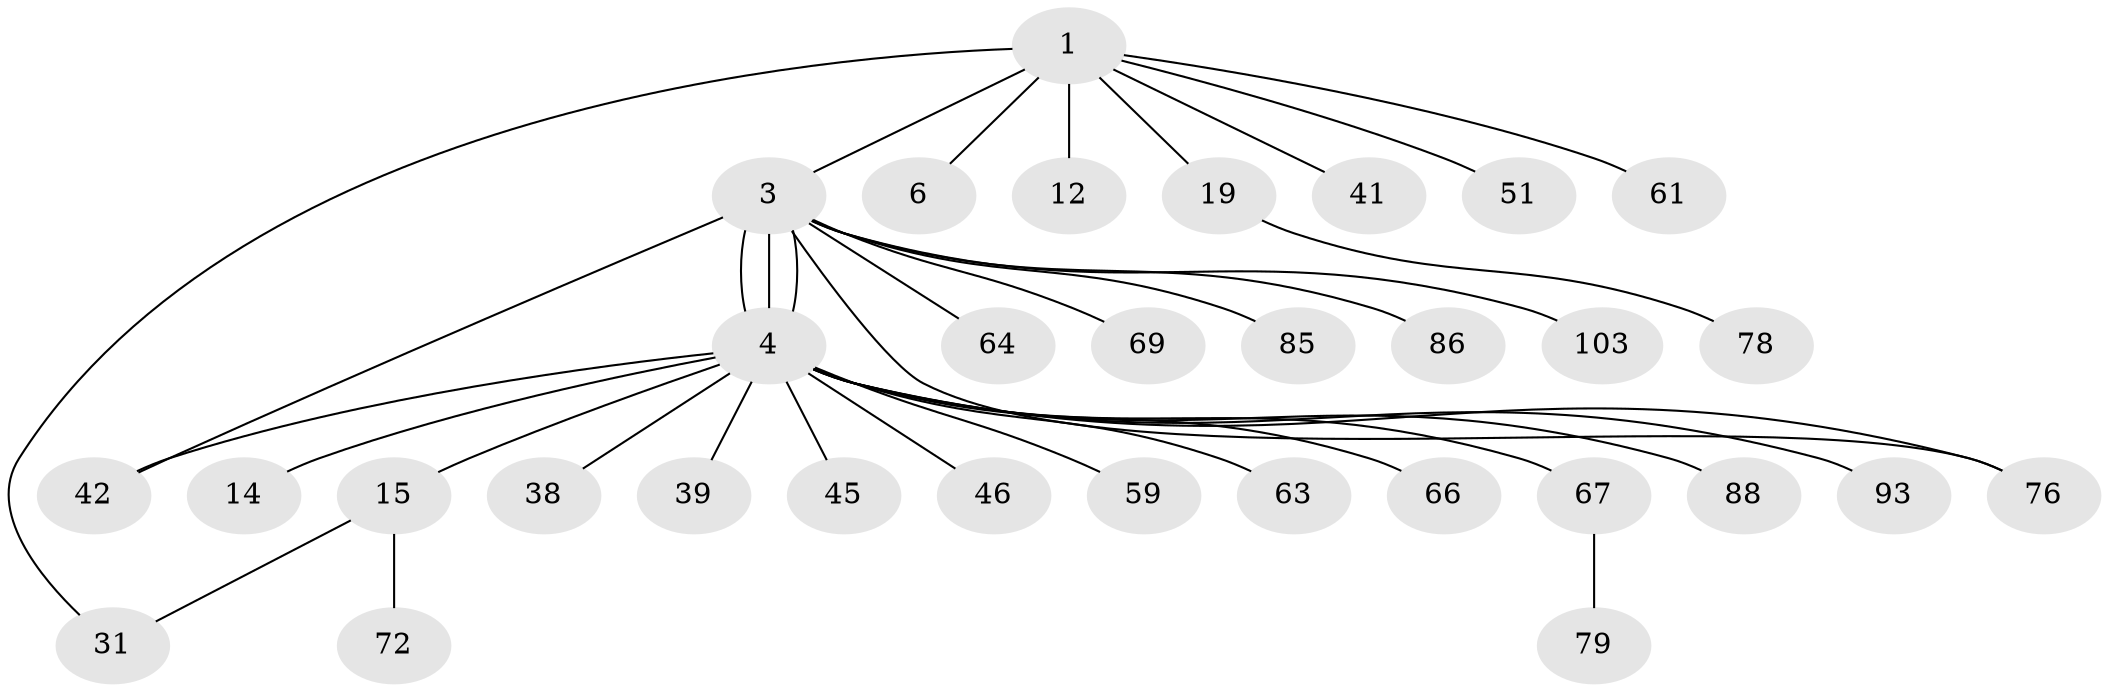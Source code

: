 // original degree distribution, {1: 0.6513761467889908, 11: 0.009174311926605505, 15: 0.009174311926605505, 26: 0.009174311926605505, 10: 0.01834862385321101, 2: 0.1559633027522936, 4: 0.06422018348623854, 5: 0.027522935779816515, 7: 0.009174311926605505, 9: 0.009174311926605505, 3: 0.01834862385321101, 6: 0.01834862385321101}
// Generated by graph-tools (version 1.1) at 2025/18/03/04/25 18:18:11]
// undirected, 32 vertices, 36 edges
graph export_dot {
graph [start="1"]
  node [color=gray90,style=filled];
  1 [super="+2"];
  3 [super="+90+18+23+44+83+11+28+98+9+8+68"];
  4 [super="+70+35+97+94+36+29+17+43+24+5+7+65+37+16+30+22+13+87+10"];
  6 [super="+60"];
  12;
  14 [super="+21"];
  15 [super="+32"];
  19 [super="+48+109+73"];
  31;
  38;
  39;
  41;
  42 [super="+92"];
  45 [super="+49"];
  46;
  51;
  59;
  61;
  63;
  64;
  66;
  67 [super="+84"];
  69;
  72;
  76;
  78;
  79;
  85;
  86;
  88;
  93;
  103;
  1 -- 3 [weight=2];
  1 -- 6;
  1 -- 41;
  1 -- 12;
  1 -- 19;
  1 -- 51;
  1 -- 61;
  1 -- 31;
  3 -- 4 [weight=4];
  3 -- 4;
  3 -- 4;
  3 -- 64;
  3 -- 103;
  3 -- 76;
  3 -- 69;
  3 -- 85;
  3 -- 86;
  3 -- 42;
  4 -- 59;
  4 -- 38;
  4 -- 66;
  4 -- 42 [weight=2];
  4 -- 14 [weight=2];
  4 -- 15 [weight=2];
  4 -- 45;
  4 -- 67;
  4 -- 39;
  4 -- 76;
  4 -- 46;
  4 -- 88;
  4 -- 93;
  4 -- 63;
  15 -- 72;
  15 -- 31;
  19 -- 78;
  67 -- 79;
}

